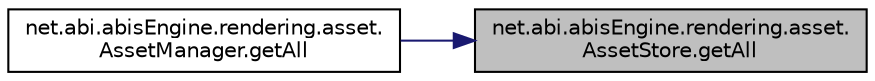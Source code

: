 digraph "net.abi.abisEngine.rendering.asset.AssetStore.getAll"
{
 // LATEX_PDF_SIZE
  edge [fontname="Helvetica",fontsize="10",labelfontname="Helvetica",labelfontsize="10"];
  node [fontname="Helvetica",fontsize="10",shape=record];
  rankdir="RL";
  Node1 [label="net.abi.abisEngine.rendering.asset.\lAssetStore.getAll",height=0.2,width=0.4,color="black", fillcolor="grey75", style="filled", fontcolor="black",tooltip=" "];
  Node1 -> Node2 [dir="back",color="midnightblue",fontsize="10",style="solid",fontname="Helvetica"];
  Node2 [label="net.abi.abisEngine.rendering.asset.\lAssetManager.getAll",height=0.2,width=0.4,color="black", fillcolor="white", style="filled",URL="$d1/d92/classnet_1_1abi_1_1abis_engine_1_1rendering_1_1asset_1_1_asset_manager.html#a46152a26e6bcc765020a315d3b473139",tooltip=" "];
}
